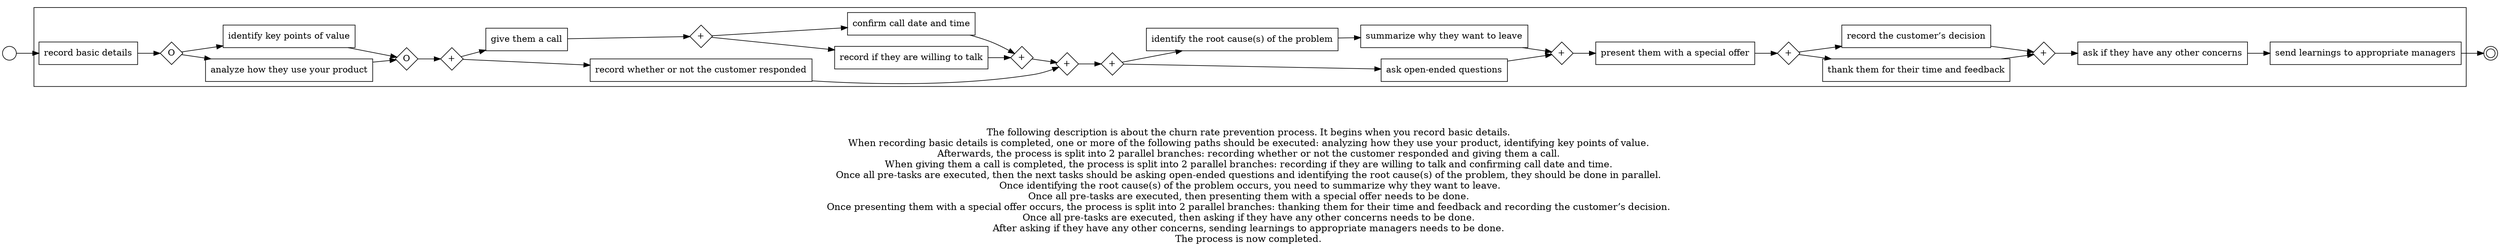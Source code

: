 digraph churn_rate_prevention_process_18 {
	graph [rankdir=LR]
	START_NODE [label="" shape=circle width=0.3]
	subgraph CLUSTER_0 {
		"record basic details" [shape=box]
		"OR_SPLIT--2. Evaluate product usage_3P4V" [label=O fixedsize=true shape=diamond width=0.5]
		"record basic details" -> "OR_SPLIT--2. Evaluate product usage_3P4V"
		"analyze how they use your product" [shape=box]
		"OR_SPLIT--2. Evaluate product usage_3P4V" -> "analyze how they use your product"
		"identify key points of value" [shape=box]
		"OR_SPLIT--2. Evaluate product usage_3P4V" -> "identify key points of value"
		"OR_JOIN--2. Evaluate product usage_3P4V" [label=O fixedsize=true shape=diamond width=0.5]
		"analyze how they use your product" -> "OR_JOIN--2. Evaluate product usage_3P4V"
		"identify key points of value" -> "OR_JOIN--2. Evaluate product usage_3P4V"
		"AND_SPLIT--3. Contact the customer_VOL0" [label="+" fixedsize=true shape=diamond width=0.5]
		"OR_JOIN--2. Evaluate product usage_3P4V" -> "AND_SPLIT--3. Contact the customer_VOL0"
		"record whether or not the customer responded" [shape=box]
		"AND_SPLIT--3. Contact the customer_VOL0" -> "record whether or not the customer responded"
		"give them a call" [shape=box]
		"AND_SPLIT--3. Contact the customer_VOL0" -> "give them a call"
		"AND_SPLIT--3. Contact the customer_3WYU" [label="+" fixedsize=true shape=diamond width=0.5]
		"give them a call" -> "AND_SPLIT--3. Contact the customer_3WYU"
		"record if they are willing to talk" [shape=box]
		"AND_SPLIT--3. Contact the customer_3WYU" -> "record if they are willing to talk"
		"confirm call date and time" [shape=box]
		"AND_SPLIT--3. Contact the customer_3WYU" -> "confirm call date and time"
		"AND_JOIN--3. Contact the customer_3WYU" [label="+" fixedsize=true shape=diamond width=0.5]
		"record if they are willing to talk" -> "AND_JOIN--3. Contact the customer_3WYU"
		"confirm call date and time" -> "AND_JOIN--3. Contact the customer_3WYU"
		"AND_JOIN--3. Contact the customer_VOL0" [label="+" fixedsize=true shape=diamond width=0.5]
		"record whether or not the customer responded" -> "AND_JOIN--3. Contact the customer_VOL0"
		"AND_JOIN--3. Contact the customer_3WYU" -> "AND_JOIN--3. Contact the customer_VOL0"
		"AND_SPLIT--4. Understand customer concerns_I6K8" [label="+" fixedsize=true shape=diamond width=0.5]
		"AND_JOIN--3. Contact the customer_VOL0" -> "AND_SPLIT--4. Understand customer concerns_I6K8"
		"ask open-ended questions" [shape=box]
		"AND_SPLIT--4. Understand customer concerns_I6K8" -> "ask open-ended questions"
		"identify the root cause(s) of the problem" [shape=box]
		"AND_SPLIT--4. Understand customer concerns_I6K8" -> "identify the root cause(s) of the problem"
		"summarize why they want to leave" [shape=box]
		"identify the root cause(s) of the problem" -> "summarize why they want to leave"
		"AND_JOIN--4. Understand customer concerns_I6K8" [label="+" fixedsize=true shape=diamond width=0.5]
		"ask open-ended questions" -> "AND_JOIN--4. Understand customer concerns_I6K8"
		"summarize why they want to leave" -> "AND_JOIN--4. Understand customer concerns_I6K8"
		"present them with a special offer" [shape=box]
		"AND_JOIN--4. Understand customer concerns_I6K8" -> "present them with a special offer"
		"AND_SPLIT--6. Outcome_4YX3" [label="+" fixedsize=true shape=diamond width=0.5]
		"present them with a special offer" -> "AND_SPLIT--6. Outcome_4YX3"
		"thank them for their time and feedback" [shape=box]
		"AND_SPLIT--6. Outcome_4YX3" -> "thank them for their time and feedback"
		"record the customer’s decision" [shape=box]
		"AND_SPLIT--6. Outcome_4YX3" -> "record the customer’s decision"
		"AND_JOIN--6. Outcome_4YX3" [label="+" fixedsize=true shape=diamond width=0.5]
		"thank them for their time and feedback" -> "AND_JOIN--6. Outcome_4YX3"
		"record the customer’s decision" -> "AND_JOIN--6. Outcome_4YX3"
		"ask if they have any other concerns" [shape=box]
		"AND_JOIN--6. Outcome_4YX3" -> "ask if they have any other concerns"
		"send learnings to appropriate managers" [shape=box]
		"ask if they have any other concerns" -> "send learnings to appropriate managers"
	}
	START_NODE -> "record basic details"
	END_NODE [label="" shape=doublecircle width=0.2]
	"send learnings to appropriate managers" -> END_NODE
	fontsize=15 label="\n\n
The following description is about the churn rate prevention process. It begins when you record basic details. 
When recording basic details is completed, one or more of the following paths should be executed: analyzing how they use your product, identifying key points of value. 
Afterwards, the process is split into 2 parallel branches: recording whether or not the customer responded and giving them a call. 
When giving them a call is completed, the process is split into 2 parallel branches: recording if they are willing to talk and confirming call date and time. 
Once all pre-tasks are executed, then the next tasks should be asking open-ended questions and identifying the root cause(s) of the problem, they should be done in parallel. 
Once identifying the root cause(s) of the problem occurs, you need to summarize why they want to leave.
Once all pre-tasks are executed, then presenting them with a special offer needs to be done. 
Once presenting them with a special offer occurs, the process is split into 2 parallel branches: thanking them for their time and feedback and recording the customer’s decision. 
Once all pre-tasks are executed, then asking if they have any other concerns needs to be done. 
After asking if they have any other concerns, sending learnings to appropriate managers needs to be done. 
The process is now completed. 
"
}
